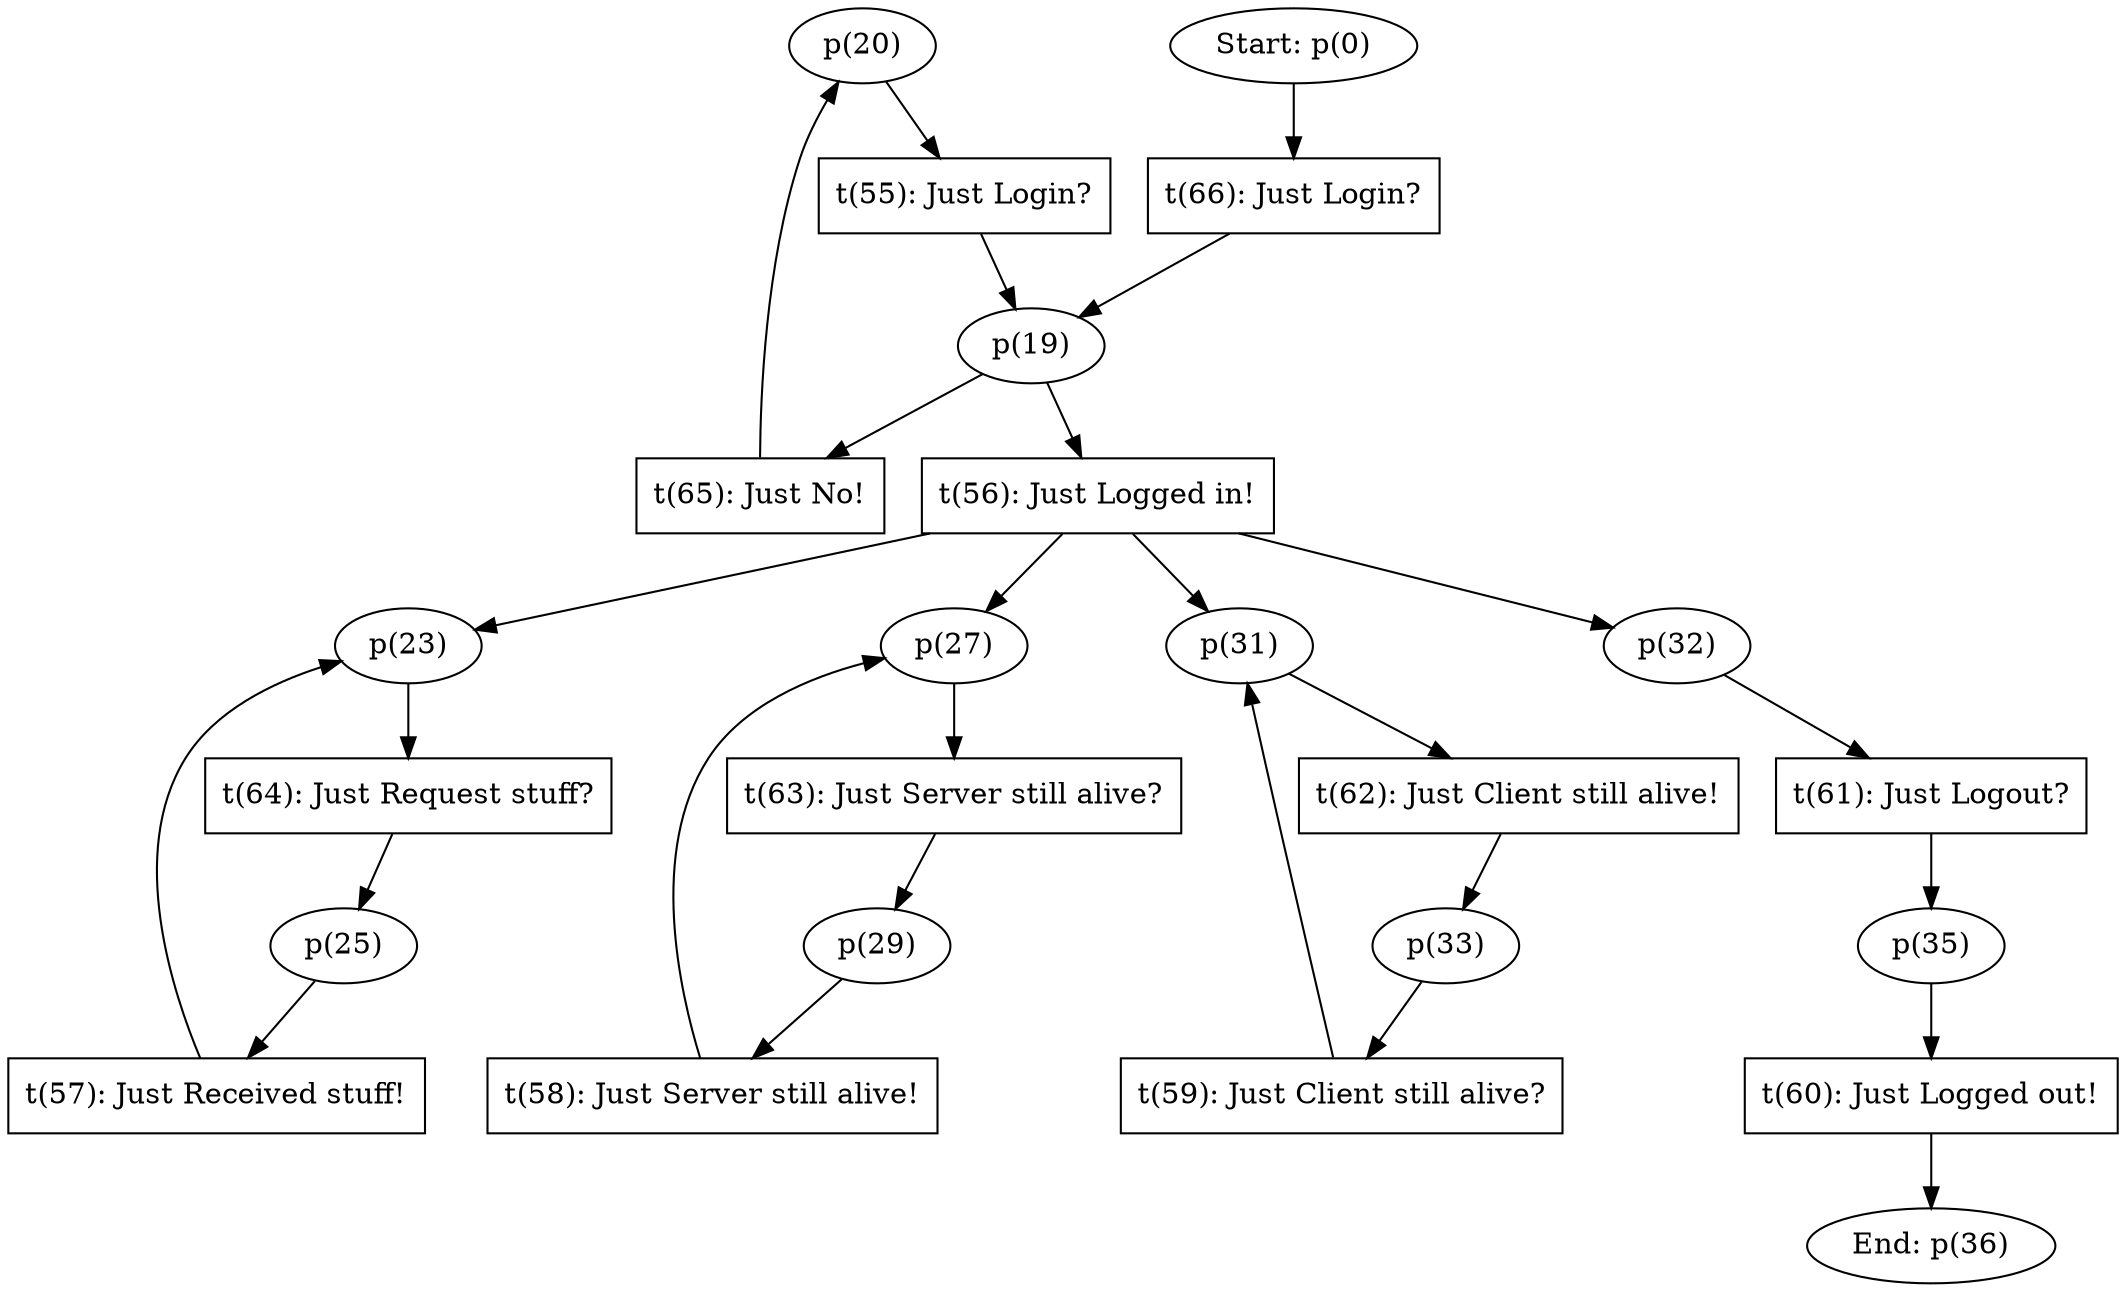 digraph {
label=""
20 [label="p(20)"];
19 [label="p(19)"];
23 [label="p(23)"];
27 [label="p(27)"];
31 [label="p(31)"];
32 [label="p(32)"];
25 [label="p(25)"];
29 [label="p(29)"];
33 [label="p(33)"];
35 [label="p(35)"];
36 [label="End: p(36)"];
0 [label="Start: p(0)"];
55 [shape=box, label="t(55\): Just Login?"];
20 -> 55;
55 -> 19;
56 [shape=box, label="t(56\): Just Logged in!"];
19 -> 56;
56 -> 23;
56 -> 27;
56 -> 31;
56 -> 32;
57 [shape=box, label="t(57\): Just Received stuff!"];
25 -> 57;
57 -> 23;
58 [shape=box, label="t(58\): Just Server still alive!"];
29 -> 58;
58 -> 27;
59 [shape=box, label="t(59\): Just Client still alive?"];
33 -> 59;
59 -> 31;
60 [shape=box, label="t(60\): Just Logged out!"];
35 -> 60;
60 -> 36;
61 [shape=box, label="t(61\): Just Logout?"];
32 -> 61;
61 -> 35;
62 [shape=box, label="t(62\): Just Client still alive!"];
31 -> 62;
62 -> 33;
63 [shape=box, label="t(63\): Just Server still alive?"];
27 -> 63;
63 -> 29;
64 [shape=box, label="t(64\): Just Request stuff?"];
23 -> 64;
64 -> 25;
65 [shape=box, label="t(65\): Just No!"];
19 -> 65;
65 -> 20;
66 [shape=box, label="t(66\): Just Login?"];
0 -> 66;
66 -> 19;
}
